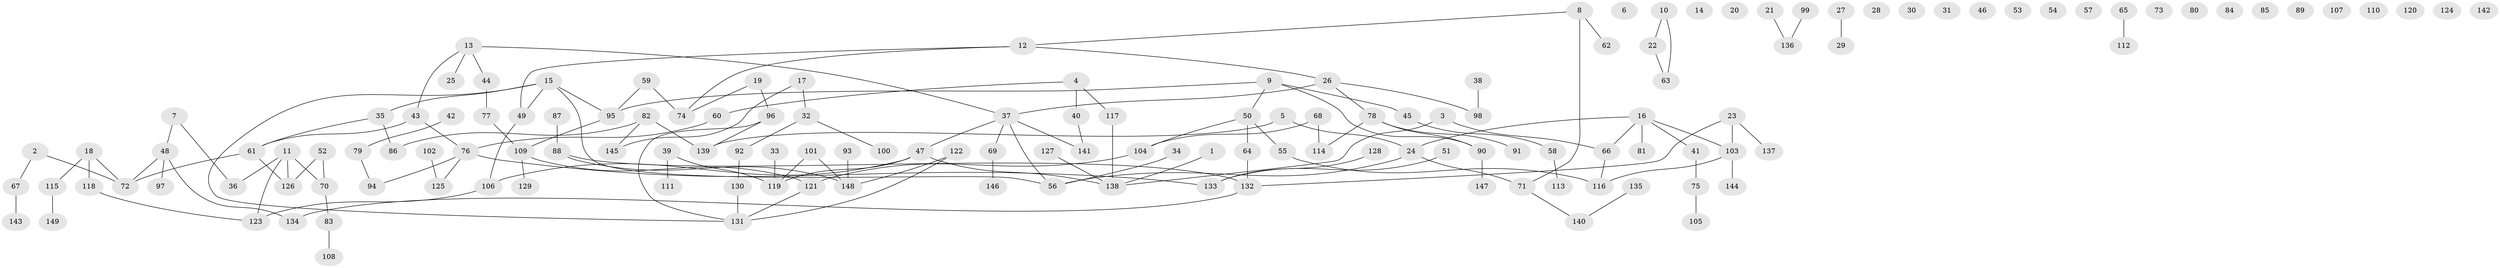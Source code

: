 // coarse degree distribution, {3: 0.3055555555555556, 7: 0.027777777777777776, 12: 0.027777777777777776, 8: 0.05555555555555555, 4: 0.1388888888888889, 1: 0.3055555555555556, 5: 0.027777777777777776, 6: 0.027777777777777776, 2: 0.08333333333333333}
// Generated by graph-tools (version 1.1) at 2025/48/03/04/25 22:48:26]
// undirected, 149 vertices, 152 edges
graph export_dot {
  node [color=gray90,style=filled];
  1;
  2;
  3;
  4;
  5;
  6;
  7;
  8;
  9;
  10;
  11;
  12;
  13;
  14;
  15;
  16;
  17;
  18;
  19;
  20;
  21;
  22;
  23;
  24;
  25;
  26;
  27;
  28;
  29;
  30;
  31;
  32;
  33;
  34;
  35;
  36;
  37;
  38;
  39;
  40;
  41;
  42;
  43;
  44;
  45;
  46;
  47;
  48;
  49;
  50;
  51;
  52;
  53;
  54;
  55;
  56;
  57;
  58;
  59;
  60;
  61;
  62;
  63;
  64;
  65;
  66;
  67;
  68;
  69;
  70;
  71;
  72;
  73;
  74;
  75;
  76;
  77;
  78;
  79;
  80;
  81;
  82;
  83;
  84;
  85;
  86;
  87;
  88;
  89;
  90;
  91;
  92;
  93;
  94;
  95;
  96;
  97;
  98;
  99;
  100;
  101;
  102;
  103;
  104;
  105;
  106;
  107;
  108;
  109;
  110;
  111;
  112;
  113;
  114;
  115;
  116;
  117;
  118;
  119;
  120;
  121;
  122;
  123;
  124;
  125;
  126;
  127;
  128;
  129;
  130;
  131;
  132;
  133;
  134;
  135;
  136;
  137;
  138;
  139;
  140;
  141;
  142;
  143;
  144;
  145;
  146;
  147;
  148;
  149;
  1 -- 138;
  2 -- 67;
  2 -- 72;
  3 -- 66;
  3 -- 138;
  4 -- 40;
  4 -- 60;
  4 -- 117;
  5 -- 24;
  5 -- 139;
  7 -- 36;
  7 -- 48;
  8 -- 12;
  8 -- 62;
  8 -- 71;
  9 -- 45;
  9 -- 50;
  9 -- 90;
  9 -- 95;
  10 -- 22;
  10 -- 63;
  11 -- 36;
  11 -- 70;
  11 -- 123;
  11 -- 126;
  12 -- 26;
  12 -- 49;
  12 -- 74;
  13 -- 25;
  13 -- 37;
  13 -- 43;
  13 -- 44;
  15 -- 35;
  15 -- 49;
  15 -- 56;
  15 -- 95;
  15 -- 131;
  16 -- 24;
  16 -- 41;
  16 -- 66;
  16 -- 81;
  16 -- 103;
  17 -- 32;
  17 -- 145;
  18 -- 72;
  18 -- 115;
  18 -- 118;
  19 -- 74;
  19 -- 96;
  21 -- 136;
  22 -- 63;
  23 -- 103;
  23 -- 132;
  23 -- 137;
  24 -- 56;
  24 -- 71;
  26 -- 37;
  26 -- 78;
  26 -- 98;
  27 -- 29;
  32 -- 92;
  32 -- 100;
  33 -- 119;
  34 -- 56;
  35 -- 61;
  35 -- 86;
  37 -- 47;
  37 -- 56;
  37 -- 69;
  37 -- 141;
  38 -- 98;
  39 -- 111;
  39 -- 119;
  40 -- 141;
  41 -- 75;
  42 -- 79;
  43 -- 61;
  43 -- 76;
  44 -- 77;
  45 -- 58;
  47 -- 106;
  47 -- 119;
  47 -- 138;
  48 -- 72;
  48 -- 97;
  48 -- 134;
  49 -- 106;
  50 -- 55;
  50 -- 64;
  50 -- 104;
  51 -- 133;
  52 -- 70;
  52 -- 126;
  55 -- 116;
  58 -- 113;
  59 -- 74;
  59 -- 95;
  60 -- 76;
  61 -- 72;
  61 -- 126;
  64 -- 132;
  65 -- 112;
  66 -- 116;
  67 -- 143;
  68 -- 104;
  68 -- 114;
  69 -- 146;
  70 -- 83;
  71 -- 140;
  75 -- 105;
  76 -- 94;
  76 -- 125;
  76 -- 133;
  77 -- 109;
  78 -- 90;
  78 -- 91;
  78 -- 114;
  79 -- 94;
  82 -- 86;
  82 -- 139;
  82 -- 145;
  83 -- 108;
  87 -- 88;
  88 -- 132;
  88 -- 148;
  90 -- 147;
  92 -- 130;
  93 -- 148;
  95 -- 109;
  96 -- 131;
  96 -- 139;
  99 -- 136;
  101 -- 119;
  101 -- 148;
  102 -- 125;
  103 -- 116;
  103 -- 144;
  104 -- 121;
  106 -- 123;
  109 -- 121;
  109 -- 129;
  115 -- 149;
  117 -- 138;
  118 -- 123;
  121 -- 131;
  122 -- 131;
  122 -- 148;
  127 -- 138;
  128 -- 133;
  130 -- 131;
  132 -- 134;
  135 -- 140;
}
